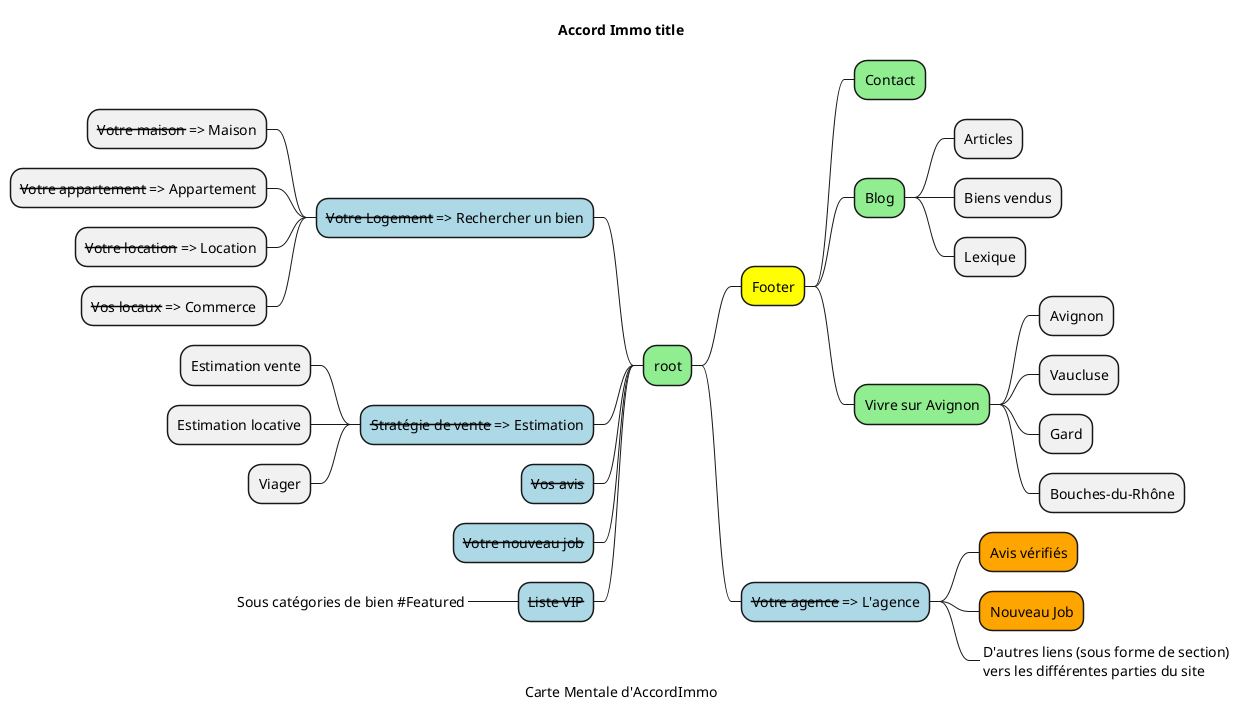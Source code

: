 @startmindmap
'https://plantuml.com/mindmap-diagram

caption Carte Mentale d'AccordImmo
title Accord Immo title

*[#LightGreen] root
**[#Yellow] Footer
***[#LightGreen] Contact
***[#LightGreen] Blog
**** Articles
**** Biens vendus
**** Lexique
***[#LightGreen] Vivre sur Avignon
**** Avignon
**** Vaucluse
**** Gard
**** Bouches-du-Rhône
**[#LightBlue] <s>Votre agence</s> => L'agence
***[#Orange] Avis vérifiés
***[#Orange] Nouveau Job
***_ D'autres liens (sous forme de section) \nvers les différentes parties du site

left side

**[#LightBlue] <s>Votre Logement</s> => Rechercher un bien
*** <s>Votre maison</s> => Maison
*** <s>Votre appartement</s> => Appartement
*** <s>Votre location</s> => Location
*** <s>Vos locaux</s> => Commerce
**[#LightBlue] <s>Stratégie de vente</s> => Estimation
*** Estimation vente
*** Estimation locative
*** Viager
**[#LightBlue] <s>Vos avis</s>
**[#LightBlue] <s>Votre nouveau job</s>

**[#LightBlue] <s>Liste VIP</s>
***_ Sous catégories de bien #Featured


@endmindmap
